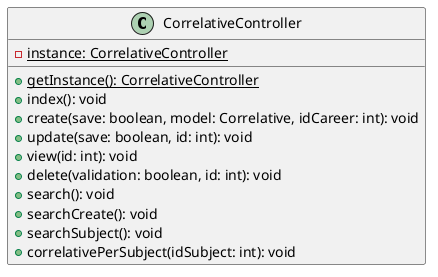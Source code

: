 @startuml

class CorrelativeController {
    - {static} instance: CorrelativeController

    + {static} getInstance(): CorrelativeController
    + index(): void
    + create(save: boolean, model: Correlative, idCareer: int): void
    + update(save: boolean, id: int): void
    + view(id: int): void
    + delete(validation: boolean, id: int): void
    + search(): void
    + searchCreate(): void
    + searchSubject(): void
    + correlativePerSubject(idSubject: int): void
}

@enduml